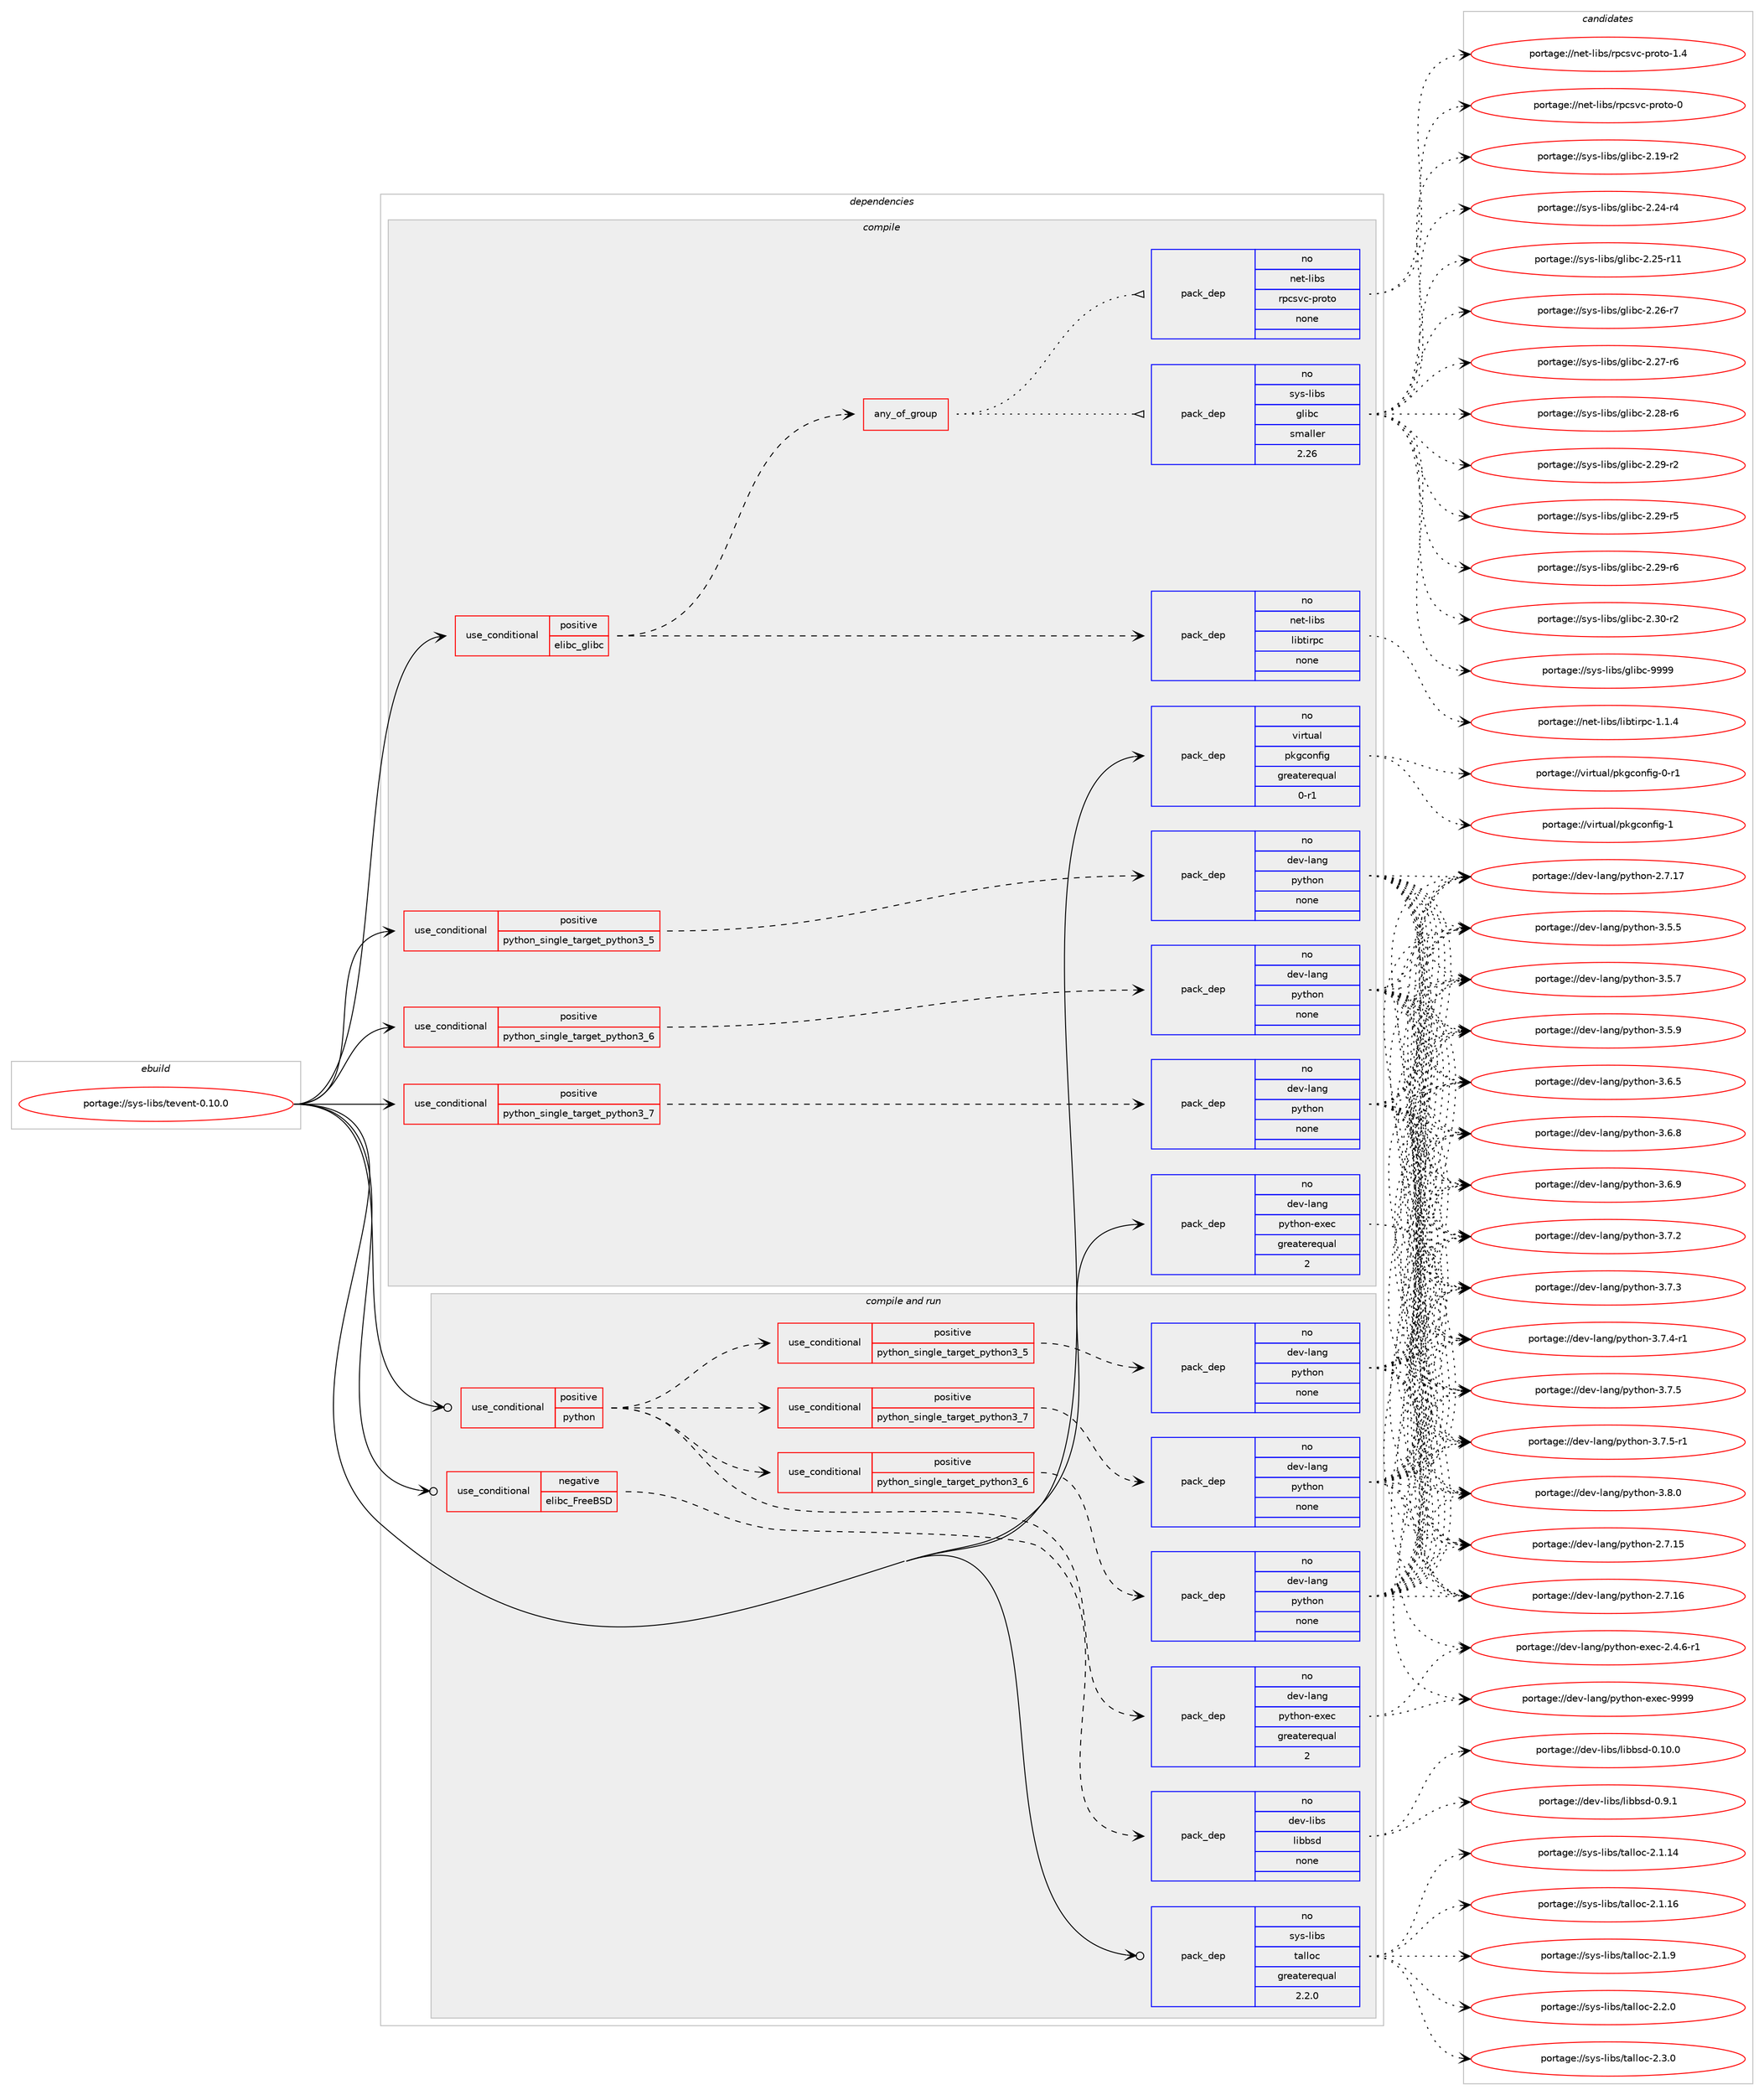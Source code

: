 digraph prolog {

# *************
# Graph options
# *************

newrank=true;
concentrate=true;
compound=true;
graph [rankdir=LR,fontname=Helvetica,fontsize=10,ranksep=1.5];#, ranksep=2.5, nodesep=0.2];
edge  [arrowhead=vee];
node  [fontname=Helvetica,fontsize=10];

# **********
# The ebuild
# **********

subgraph cluster_leftcol {
color=gray;
rank=same;
label=<<i>ebuild</i>>;
id [label="portage://sys-libs/tevent-0.10.0", color=red, width=4, href="../sys-libs/tevent-0.10.0.svg"];
}

# ****************
# The dependencies
# ****************

subgraph cluster_midcol {
color=gray;
label=<<i>dependencies</i>>;
subgraph cluster_compile {
fillcolor="#eeeeee";
style=filled;
label=<<i>compile</i>>;
subgraph cond104630 {
dependency432399 [label=<<TABLE BORDER="0" CELLBORDER="1" CELLSPACING="0" CELLPADDING="4"><TR><TD ROWSPAN="3" CELLPADDING="10">use_conditional</TD></TR><TR><TD>positive</TD></TR><TR><TD>elibc_glibc</TD></TR></TABLE>>, shape=none, color=red];
subgraph pack320467 {
dependency432400 [label=<<TABLE BORDER="0" CELLBORDER="1" CELLSPACING="0" CELLPADDING="4" WIDTH="220"><TR><TD ROWSPAN="6" CELLPADDING="30">pack_dep</TD></TR><TR><TD WIDTH="110">no</TD></TR><TR><TD>net-libs</TD></TR><TR><TD>libtirpc</TD></TR><TR><TD>none</TD></TR><TR><TD></TD></TR></TABLE>>, shape=none, color=blue];
}
dependency432399:e -> dependency432400:w [weight=20,style="dashed",arrowhead="vee"];
subgraph any7040 {
dependency432401 [label=<<TABLE BORDER="0" CELLBORDER="1" CELLSPACING="0" CELLPADDING="4"><TR><TD CELLPADDING="10">any_of_group</TD></TR></TABLE>>, shape=none, color=red];subgraph pack320468 {
dependency432402 [label=<<TABLE BORDER="0" CELLBORDER="1" CELLSPACING="0" CELLPADDING="4" WIDTH="220"><TR><TD ROWSPAN="6" CELLPADDING="30">pack_dep</TD></TR><TR><TD WIDTH="110">no</TD></TR><TR><TD>net-libs</TD></TR><TR><TD>rpcsvc-proto</TD></TR><TR><TD>none</TD></TR><TR><TD></TD></TR></TABLE>>, shape=none, color=blue];
}
dependency432401:e -> dependency432402:w [weight=20,style="dotted",arrowhead="oinv"];
subgraph pack320469 {
dependency432403 [label=<<TABLE BORDER="0" CELLBORDER="1" CELLSPACING="0" CELLPADDING="4" WIDTH="220"><TR><TD ROWSPAN="6" CELLPADDING="30">pack_dep</TD></TR><TR><TD WIDTH="110">no</TD></TR><TR><TD>sys-libs</TD></TR><TR><TD>glibc</TD></TR><TR><TD>smaller</TD></TR><TR><TD>2.26</TD></TR></TABLE>>, shape=none, color=blue];
}
dependency432401:e -> dependency432403:w [weight=20,style="dotted",arrowhead="oinv"];
}
dependency432399:e -> dependency432401:w [weight=20,style="dashed",arrowhead="vee"];
}
id:e -> dependency432399:w [weight=20,style="solid",arrowhead="vee"];
subgraph cond104631 {
dependency432404 [label=<<TABLE BORDER="0" CELLBORDER="1" CELLSPACING="0" CELLPADDING="4"><TR><TD ROWSPAN="3" CELLPADDING="10">use_conditional</TD></TR><TR><TD>positive</TD></TR><TR><TD>python_single_target_python3_5</TD></TR></TABLE>>, shape=none, color=red];
subgraph pack320470 {
dependency432405 [label=<<TABLE BORDER="0" CELLBORDER="1" CELLSPACING="0" CELLPADDING="4" WIDTH="220"><TR><TD ROWSPAN="6" CELLPADDING="30">pack_dep</TD></TR><TR><TD WIDTH="110">no</TD></TR><TR><TD>dev-lang</TD></TR><TR><TD>python</TD></TR><TR><TD>none</TD></TR><TR><TD></TD></TR></TABLE>>, shape=none, color=blue];
}
dependency432404:e -> dependency432405:w [weight=20,style="dashed",arrowhead="vee"];
}
id:e -> dependency432404:w [weight=20,style="solid",arrowhead="vee"];
subgraph cond104632 {
dependency432406 [label=<<TABLE BORDER="0" CELLBORDER="1" CELLSPACING="0" CELLPADDING="4"><TR><TD ROWSPAN="3" CELLPADDING="10">use_conditional</TD></TR><TR><TD>positive</TD></TR><TR><TD>python_single_target_python3_6</TD></TR></TABLE>>, shape=none, color=red];
subgraph pack320471 {
dependency432407 [label=<<TABLE BORDER="0" CELLBORDER="1" CELLSPACING="0" CELLPADDING="4" WIDTH="220"><TR><TD ROWSPAN="6" CELLPADDING="30">pack_dep</TD></TR><TR><TD WIDTH="110">no</TD></TR><TR><TD>dev-lang</TD></TR><TR><TD>python</TD></TR><TR><TD>none</TD></TR><TR><TD></TD></TR></TABLE>>, shape=none, color=blue];
}
dependency432406:e -> dependency432407:w [weight=20,style="dashed",arrowhead="vee"];
}
id:e -> dependency432406:w [weight=20,style="solid",arrowhead="vee"];
subgraph cond104633 {
dependency432408 [label=<<TABLE BORDER="0" CELLBORDER="1" CELLSPACING="0" CELLPADDING="4"><TR><TD ROWSPAN="3" CELLPADDING="10">use_conditional</TD></TR><TR><TD>positive</TD></TR><TR><TD>python_single_target_python3_7</TD></TR></TABLE>>, shape=none, color=red];
subgraph pack320472 {
dependency432409 [label=<<TABLE BORDER="0" CELLBORDER="1" CELLSPACING="0" CELLPADDING="4" WIDTH="220"><TR><TD ROWSPAN="6" CELLPADDING="30">pack_dep</TD></TR><TR><TD WIDTH="110">no</TD></TR><TR><TD>dev-lang</TD></TR><TR><TD>python</TD></TR><TR><TD>none</TD></TR><TR><TD></TD></TR></TABLE>>, shape=none, color=blue];
}
dependency432408:e -> dependency432409:w [weight=20,style="dashed",arrowhead="vee"];
}
id:e -> dependency432408:w [weight=20,style="solid",arrowhead="vee"];
subgraph pack320473 {
dependency432410 [label=<<TABLE BORDER="0" CELLBORDER="1" CELLSPACING="0" CELLPADDING="4" WIDTH="220"><TR><TD ROWSPAN="6" CELLPADDING="30">pack_dep</TD></TR><TR><TD WIDTH="110">no</TD></TR><TR><TD>dev-lang</TD></TR><TR><TD>python-exec</TD></TR><TR><TD>greaterequal</TD></TR><TR><TD>2</TD></TR></TABLE>>, shape=none, color=blue];
}
id:e -> dependency432410:w [weight=20,style="solid",arrowhead="vee"];
subgraph pack320474 {
dependency432411 [label=<<TABLE BORDER="0" CELLBORDER="1" CELLSPACING="0" CELLPADDING="4" WIDTH="220"><TR><TD ROWSPAN="6" CELLPADDING="30">pack_dep</TD></TR><TR><TD WIDTH="110">no</TD></TR><TR><TD>virtual</TD></TR><TR><TD>pkgconfig</TD></TR><TR><TD>greaterequal</TD></TR><TR><TD>0-r1</TD></TR></TABLE>>, shape=none, color=blue];
}
id:e -> dependency432411:w [weight=20,style="solid",arrowhead="vee"];
}
subgraph cluster_compileandrun {
fillcolor="#eeeeee";
style=filled;
label=<<i>compile and run</i>>;
subgraph cond104634 {
dependency432412 [label=<<TABLE BORDER="0" CELLBORDER="1" CELLSPACING="0" CELLPADDING="4"><TR><TD ROWSPAN="3" CELLPADDING="10">use_conditional</TD></TR><TR><TD>negative</TD></TR><TR><TD>elibc_FreeBSD</TD></TR></TABLE>>, shape=none, color=red];
subgraph pack320475 {
dependency432413 [label=<<TABLE BORDER="0" CELLBORDER="1" CELLSPACING="0" CELLPADDING="4" WIDTH="220"><TR><TD ROWSPAN="6" CELLPADDING="30">pack_dep</TD></TR><TR><TD WIDTH="110">no</TD></TR><TR><TD>dev-libs</TD></TR><TR><TD>libbsd</TD></TR><TR><TD>none</TD></TR><TR><TD></TD></TR></TABLE>>, shape=none, color=blue];
}
dependency432412:e -> dependency432413:w [weight=20,style="dashed",arrowhead="vee"];
}
id:e -> dependency432412:w [weight=20,style="solid",arrowhead="odotvee"];
subgraph cond104635 {
dependency432414 [label=<<TABLE BORDER="0" CELLBORDER="1" CELLSPACING="0" CELLPADDING="4"><TR><TD ROWSPAN="3" CELLPADDING="10">use_conditional</TD></TR><TR><TD>positive</TD></TR><TR><TD>python</TD></TR></TABLE>>, shape=none, color=red];
subgraph cond104636 {
dependency432415 [label=<<TABLE BORDER="0" CELLBORDER="1" CELLSPACING="0" CELLPADDING="4"><TR><TD ROWSPAN="3" CELLPADDING="10">use_conditional</TD></TR><TR><TD>positive</TD></TR><TR><TD>python_single_target_python3_5</TD></TR></TABLE>>, shape=none, color=red];
subgraph pack320476 {
dependency432416 [label=<<TABLE BORDER="0" CELLBORDER="1" CELLSPACING="0" CELLPADDING="4" WIDTH="220"><TR><TD ROWSPAN="6" CELLPADDING="30">pack_dep</TD></TR><TR><TD WIDTH="110">no</TD></TR><TR><TD>dev-lang</TD></TR><TR><TD>python</TD></TR><TR><TD>none</TD></TR><TR><TD></TD></TR></TABLE>>, shape=none, color=blue];
}
dependency432415:e -> dependency432416:w [weight=20,style="dashed",arrowhead="vee"];
}
dependency432414:e -> dependency432415:w [weight=20,style="dashed",arrowhead="vee"];
subgraph cond104637 {
dependency432417 [label=<<TABLE BORDER="0" CELLBORDER="1" CELLSPACING="0" CELLPADDING="4"><TR><TD ROWSPAN="3" CELLPADDING="10">use_conditional</TD></TR><TR><TD>positive</TD></TR><TR><TD>python_single_target_python3_6</TD></TR></TABLE>>, shape=none, color=red];
subgraph pack320477 {
dependency432418 [label=<<TABLE BORDER="0" CELLBORDER="1" CELLSPACING="0" CELLPADDING="4" WIDTH="220"><TR><TD ROWSPAN="6" CELLPADDING="30">pack_dep</TD></TR><TR><TD WIDTH="110">no</TD></TR><TR><TD>dev-lang</TD></TR><TR><TD>python</TD></TR><TR><TD>none</TD></TR><TR><TD></TD></TR></TABLE>>, shape=none, color=blue];
}
dependency432417:e -> dependency432418:w [weight=20,style="dashed",arrowhead="vee"];
}
dependency432414:e -> dependency432417:w [weight=20,style="dashed",arrowhead="vee"];
subgraph cond104638 {
dependency432419 [label=<<TABLE BORDER="0" CELLBORDER="1" CELLSPACING="0" CELLPADDING="4"><TR><TD ROWSPAN="3" CELLPADDING="10">use_conditional</TD></TR><TR><TD>positive</TD></TR><TR><TD>python_single_target_python3_7</TD></TR></TABLE>>, shape=none, color=red];
subgraph pack320478 {
dependency432420 [label=<<TABLE BORDER="0" CELLBORDER="1" CELLSPACING="0" CELLPADDING="4" WIDTH="220"><TR><TD ROWSPAN="6" CELLPADDING="30">pack_dep</TD></TR><TR><TD WIDTH="110">no</TD></TR><TR><TD>dev-lang</TD></TR><TR><TD>python</TD></TR><TR><TD>none</TD></TR><TR><TD></TD></TR></TABLE>>, shape=none, color=blue];
}
dependency432419:e -> dependency432420:w [weight=20,style="dashed",arrowhead="vee"];
}
dependency432414:e -> dependency432419:w [weight=20,style="dashed",arrowhead="vee"];
subgraph pack320479 {
dependency432421 [label=<<TABLE BORDER="0" CELLBORDER="1" CELLSPACING="0" CELLPADDING="4" WIDTH="220"><TR><TD ROWSPAN="6" CELLPADDING="30">pack_dep</TD></TR><TR><TD WIDTH="110">no</TD></TR><TR><TD>dev-lang</TD></TR><TR><TD>python-exec</TD></TR><TR><TD>greaterequal</TD></TR><TR><TD>2</TD></TR></TABLE>>, shape=none, color=blue];
}
dependency432414:e -> dependency432421:w [weight=20,style="dashed",arrowhead="vee"];
}
id:e -> dependency432414:w [weight=20,style="solid",arrowhead="odotvee"];
subgraph pack320480 {
dependency432422 [label=<<TABLE BORDER="0" CELLBORDER="1" CELLSPACING="0" CELLPADDING="4" WIDTH="220"><TR><TD ROWSPAN="6" CELLPADDING="30">pack_dep</TD></TR><TR><TD WIDTH="110">no</TD></TR><TR><TD>sys-libs</TD></TR><TR><TD>talloc</TD></TR><TR><TD>greaterequal</TD></TR><TR><TD>2.2.0</TD></TR></TABLE>>, shape=none, color=blue];
}
id:e -> dependency432422:w [weight=20,style="solid",arrowhead="odotvee"];
}
subgraph cluster_run {
fillcolor="#eeeeee";
style=filled;
label=<<i>run</i>>;
}
}

# **************
# The candidates
# **************

subgraph cluster_choices {
rank=same;
color=gray;
label=<<i>candidates</i>>;

subgraph choice320467 {
color=black;
nodesep=1;
choiceportage1101011164510810598115471081059811610511411299454946494652 [label="portage://net-libs/libtirpc-1.1.4", color=red, width=4,href="../net-libs/libtirpc-1.1.4.svg"];
dependency432400:e -> choiceportage1101011164510810598115471081059811610511411299454946494652:w [style=dotted,weight="100"];
}
subgraph choice320468 {
color=black;
nodesep=1;
choiceportage1101011164510810598115471141129911511899451121141111161114548 [label="portage://net-libs/rpcsvc-proto-0", color=red, width=4,href="../net-libs/rpcsvc-proto-0.svg"];
choiceportage11010111645108105981154711411299115118994511211411111611145494652 [label="portage://net-libs/rpcsvc-proto-1.4", color=red, width=4,href="../net-libs/rpcsvc-proto-1.4.svg"];
dependency432402:e -> choiceportage1101011164510810598115471141129911511899451121141111161114548:w [style=dotted,weight="100"];
dependency432402:e -> choiceportage11010111645108105981154711411299115118994511211411111611145494652:w [style=dotted,weight="100"];
}
subgraph choice320469 {
color=black;
nodesep=1;
choiceportage115121115451081059811547103108105989945504649574511450 [label="portage://sys-libs/glibc-2.19-r2", color=red, width=4,href="../sys-libs/glibc-2.19-r2.svg"];
choiceportage115121115451081059811547103108105989945504650524511452 [label="portage://sys-libs/glibc-2.24-r4", color=red, width=4,href="../sys-libs/glibc-2.24-r4.svg"];
choiceportage11512111545108105981154710310810598994550465053451144949 [label="portage://sys-libs/glibc-2.25-r11", color=red, width=4,href="../sys-libs/glibc-2.25-r11.svg"];
choiceportage115121115451081059811547103108105989945504650544511455 [label="portage://sys-libs/glibc-2.26-r7", color=red, width=4,href="../sys-libs/glibc-2.26-r7.svg"];
choiceportage115121115451081059811547103108105989945504650554511454 [label="portage://sys-libs/glibc-2.27-r6", color=red, width=4,href="../sys-libs/glibc-2.27-r6.svg"];
choiceportage115121115451081059811547103108105989945504650564511454 [label="portage://sys-libs/glibc-2.28-r6", color=red, width=4,href="../sys-libs/glibc-2.28-r6.svg"];
choiceportage115121115451081059811547103108105989945504650574511450 [label="portage://sys-libs/glibc-2.29-r2", color=red, width=4,href="../sys-libs/glibc-2.29-r2.svg"];
choiceportage115121115451081059811547103108105989945504650574511453 [label="portage://sys-libs/glibc-2.29-r5", color=red, width=4,href="../sys-libs/glibc-2.29-r5.svg"];
choiceportage115121115451081059811547103108105989945504650574511454 [label="portage://sys-libs/glibc-2.29-r6", color=red, width=4,href="../sys-libs/glibc-2.29-r6.svg"];
choiceportage115121115451081059811547103108105989945504651484511450 [label="portage://sys-libs/glibc-2.30-r2", color=red, width=4,href="../sys-libs/glibc-2.30-r2.svg"];
choiceportage11512111545108105981154710310810598994557575757 [label="portage://sys-libs/glibc-9999", color=red, width=4,href="../sys-libs/glibc-9999.svg"];
dependency432403:e -> choiceportage115121115451081059811547103108105989945504649574511450:w [style=dotted,weight="100"];
dependency432403:e -> choiceportage115121115451081059811547103108105989945504650524511452:w [style=dotted,weight="100"];
dependency432403:e -> choiceportage11512111545108105981154710310810598994550465053451144949:w [style=dotted,weight="100"];
dependency432403:e -> choiceportage115121115451081059811547103108105989945504650544511455:w [style=dotted,weight="100"];
dependency432403:e -> choiceportage115121115451081059811547103108105989945504650554511454:w [style=dotted,weight="100"];
dependency432403:e -> choiceportage115121115451081059811547103108105989945504650564511454:w [style=dotted,weight="100"];
dependency432403:e -> choiceportage115121115451081059811547103108105989945504650574511450:w [style=dotted,weight="100"];
dependency432403:e -> choiceportage115121115451081059811547103108105989945504650574511453:w [style=dotted,weight="100"];
dependency432403:e -> choiceportage115121115451081059811547103108105989945504650574511454:w [style=dotted,weight="100"];
dependency432403:e -> choiceportage115121115451081059811547103108105989945504651484511450:w [style=dotted,weight="100"];
dependency432403:e -> choiceportage11512111545108105981154710310810598994557575757:w [style=dotted,weight="100"];
}
subgraph choice320470 {
color=black;
nodesep=1;
choiceportage10010111845108971101034711212111610411111045504655464953 [label="portage://dev-lang/python-2.7.15", color=red, width=4,href="../dev-lang/python-2.7.15.svg"];
choiceportage10010111845108971101034711212111610411111045504655464954 [label="portage://dev-lang/python-2.7.16", color=red, width=4,href="../dev-lang/python-2.7.16.svg"];
choiceportage10010111845108971101034711212111610411111045504655464955 [label="portage://dev-lang/python-2.7.17", color=red, width=4,href="../dev-lang/python-2.7.17.svg"];
choiceportage100101118451089711010347112121116104111110455146534653 [label="portage://dev-lang/python-3.5.5", color=red, width=4,href="../dev-lang/python-3.5.5.svg"];
choiceportage100101118451089711010347112121116104111110455146534655 [label="portage://dev-lang/python-3.5.7", color=red, width=4,href="../dev-lang/python-3.5.7.svg"];
choiceportage100101118451089711010347112121116104111110455146534657 [label="portage://dev-lang/python-3.5.9", color=red, width=4,href="../dev-lang/python-3.5.9.svg"];
choiceportage100101118451089711010347112121116104111110455146544653 [label="portage://dev-lang/python-3.6.5", color=red, width=4,href="../dev-lang/python-3.6.5.svg"];
choiceportage100101118451089711010347112121116104111110455146544656 [label="portage://dev-lang/python-3.6.8", color=red, width=4,href="../dev-lang/python-3.6.8.svg"];
choiceportage100101118451089711010347112121116104111110455146544657 [label="portage://dev-lang/python-3.6.9", color=red, width=4,href="../dev-lang/python-3.6.9.svg"];
choiceportage100101118451089711010347112121116104111110455146554650 [label="portage://dev-lang/python-3.7.2", color=red, width=4,href="../dev-lang/python-3.7.2.svg"];
choiceportage100101118451089711010347112121116104111110455146554651 [label="portage://dev-lang/python-3.7.3", color=red, width=4,href="../dev-lang/python-3.7.3.svg"];
choiceportage1001011184510897110103471121211161041111104551465546524511449 [label="portage://dev-lang/python-3.7.4-r1", color=red, width=4,href="../dev-lang/python-3.7.4-r1.svg"];
choiceportage100101118451089711010347112121116104111110455146554653 [label="portage://dev-lang/python-3.7.5", color=red, width=4,href="../dev-lang/python-3.7.5.svg"];
choiceportage1001011184510897110103471121211161041111104551465546534511449 [label="portage://dev-lang/python-3.7.5-r1", color=red, width=4,href="../dev-lang/python-3.7.5-r1.svg"];
choiceportage100101118451089711010347112121116104111110455146564648 [label="portage://dev-lang/python-3.8.0", color=red, width=4,href="../dev-lang/python-3.8.0.svg"];
dependency432405:e -> choiceportage10010111845108971101034711212111610411111045504655464953:w [style=dotted,weight="100"];
dependency432405:e -> choiceportage10010111845108971101034711212111610411111045504655464954:w [style=dotted,weight="100"];
dependency432405:e -> choiceportage10010111845108971101034711212111610411111045504655464955:w [style=dotted,weight="100"];
dependency432405:e -> choiceportage100101118451089711010347112121116104111110455146534653:w [style=dotted,weight="100"];
dependency432405:e -> choiceportage100101118451089711010347112121116104111110455146534655:w [style=dotted,weight="100"];
dependency432405:e -> choiceportage100101118451089711010347112121116104111110455146534657:w [style=dotted,weight="100"];
dependency432405:e -> choiceportage100101118451089711010347112121116104111110455146544653:w [style=dotted,weight="100"];
dependency432405:e -> choiceportage100101118451089711010347112121116104111110455146544656:w [style=dotted,weight="100"];
dependency432405:e -> choiceportage100101118451089711010347112121116104111110455146544657:w [style=dotted,weight="100"];
dependency432405:e -> choiceportage100101118451089711010347112121116104111110455146554650:w [style=dotted,weight="100"];
dependency432405:e -> choiceportage100101118451089711010347112121116104111110455146554651:w [style=dotted,weight="100"];
dependency432405:e -> choiceportage1001011184510897110103471121211161041111104551465546524511449:w [style=dotted,weight="100"];
dependency432405:e -> choiceportage100101118451089711010347112121116104111110455146554653:w [style=dotted,weight="100"];
dependency432405:e -> choiceportage1001011184510897110103471121211161041111104551465546534511449:w [style=dotted,weight="100"];
dependency432405:e -> choiceportage100101118451089711010347112121116104111110455146564648:w [style=dotted,weight="100"];
}
subgraph choice320471 {
color=black;
nodesep=1;
choiceportage10010111845108971101034711212111610411111045504655464953 [label="portage://dev-lang/python-2.7.15", color=red, width=4,href="../dev-lang/python-2.7.15.svg"];
choiceportage10010111845108971101034711212111610411111045504655464954 [label="portage://dev-lang/python-2.7.16", color=red, width=4,href="../dev-lang/python-2.7.16.svg"];
choiceportage10010111845108971101034711212111610411111045504655464955 [label="portage://dev-lang/python-2.7.17", color=red, width=4,href="../dev-lang/python-2.7.17.svg"];
choiceportage100101118451089711010347112121116104111110455146534653 [label="portage://dev-lang/python-3.5.5", color=red, width=4,href="../dev-lang/python-3.5.5.svg"];
choiceportage100101118451089711010347112121116104111110455146534655 [label="portage://dev-lang/python-3.5.7", color=red, width=4,href="../dev-lang/python-3.5.7.svg"];
choiceportage100101118451089711010347112121116104111110455146534657 [label="portage://dev-lang/python-3.5.9", color=red, width=4,href="../dev-lang/python-3.5.9.svg"];
choiceportage100101118451089711010347112121116104111110455146544653 [label="portage://dev-lang/python-3.6.5", color=red, width=4,href="../dev-lang/python-3.6.5.svg"];
choiceportage100101118451089711010347112121116104111110455146544656 [label="portage://dev-lang/python-3.6.8", color=red, width=4,href="../dev-lang/python-3.6.8.svg"];
choiceportage100101118451089711010347112121116104111110455146544657 [label="portage://dev-lang/python-3.6.9", color=red, width=4,href="../dev-lang/python-3.6.9.svg"];
choiceportage100101118451089711010347112121116104111110455146554650 [label="portage://dev-lang/python-3.7.2", color=red, width=4,href="../dev-lang/python-3.7.2.svg"];
choiceportage100101118451089711010347112121116104111110455146554651 [label="portage://dev-lang/python-3.7.3", color=red, width=4,href="../dev-lang/python-3.7.3.svg"];
choiceportage1001011184510897110103471121211161041111104551465546524511449 [label="portage://dev-lang/python-3.7.4-r1", color=red, width=4,href="../dev-lang/python-3.7.4-r1.svg"];
choiceportage100101118451089711010347112121116104111110455146554653 [label="portage://dev-lang/python-3.7.5", color=red, width=4,href="../dev-lang/python-3.7.5.svg"];
choiceportage1001011184510897110103471121211161041111104551465546534511449 [label="portage://dev-lang/python-3.7.5-r1", color=red, width=4,href="../dev-lang/python-3.7.5-r1.svg"];
choiceportage100101118451089711010347112121116104111110455146564648 [label="portage://dev-lang/python-3.8.0", color=red, width=4,href="../dev-lang/python-3.8.0.svg"];
dependency432407:e -> choiceportage10010111845108971101034711212111610411111045504655464953:w [style=dotted,weight="100"];
dependency432407:e -> choiceportage10010111845108971101034711212111610411111045504655464954:w [style=dotted,weight="100"];
dependency432407:e -> choiceportage10010111845108971101034711212111610411111045504655464955:w [style=dotted,weight="100"];
dependency432407:e -> choiceportage100101118451089711010347112121116104111110455146534653:w [style=dotted,weight="100"];
dependency432407:e -> choiceportage100101118451089711010347112121116104111110455146534655:w [style=dotted,weight="100"];
dependency432407:e -> choiceportage100101118451089711010347112121116104111110455146534657:w [style=dotted,weight="100"];
dependency432407:e -> choiceportage100101118451089711010347112121116104111110455146544653:w [style=dotted,weight="100"];
dependency432407:e -> choiceportage100101118451089711010347112121116104111110455146544656:w [style=dotted,weight="100"];
dependency432407:e -> choiceportage100101118451089711010347112121116104111110455146544657:w [style=dotted,weight="100"];
dependency432407:e -> choiceportage100101118451089711010347112121116104111110455146554650:w [style=dotted,weight="100"];
dependency432407:e -> choiceportage100101118451089711010347112121116104111110455146554651:w [style=dotted,weight="100"];
dependency432407:e -> choiceportage1001011184510897110103471121211161041111104551465546524511449:w [style=dotted,weight="100"];
dependency432407:e -> choiceportage100101118451089711010347112121116104111110455146554653:w [style=dotted,weight="100"];
dependency432407:e -> choiceportage1001011184510897110103471121211161041111104551465546534511449:w [style=dotted,weight="100"];
dependency432407:e -> choiceportage100101118451089711010347112121116104111110455146564648:w [style=dotted,weight="100"];
}
subgraph choice320472 {
color=black;
nodesep=1;
choiceportage10010111845108971101034711212111610411111045504655464953 [label="portage://dev-lang/python-2.7.15", color=red, width=4,href="../dev-lang/python-2.7.15.svg"];
choiceportage10010111845108971101034711212111610411111045504655464954 [label="portage://dev-lang/python-2.7.16", color=red, width=4,href="../dev-lang/python-2.7.16.svg"];
choiceportage10010111845108971101034711212111610411111045504655464955 [label="portage://dev-lang/python-2.7.17", color=red, width=4,href="../dev-lang/python-2.7.17.svg"];
choiceportage100101118451089711010347112121116104111110455146534653 [label="portage://dev-lang/python-3.5.5", color=red, width=4,href="../dev-lang/python-3.5.5.svg"];
choiceportage100101118451089711010347112121116104111110455146534655 [label="portage://dev-lang/python-3.5.7", color=red, width=4,href="../dev-lang/python-3.5.7.svg"];
choiceportage100101118451089711010347112121116104111110455146534657 [label="portage://dev-lang/python-3.5.9", color=red, width=4,href="../dev-lang/python-3.5.9.svg"];
choiceportage100101118451089711010347112121116104111110455146544653 [label="portage://dev-lang/python-3.6.5", color=red, width=4,href="../dev-lang/python-3.6.5.svg"];
choiceportage100101118451089711010347112121116104111110455146544656 [label="portage://dev-lang/python-3.6.8", color=red, width=4,href="../dev-lang/python-3.6.8.svg"];
choiceportage100101118451089711010347112121116104111110455146544657 [label="portage://dev-lang/python-3.6.9", color=red, width=4,href="../dev-lang/python-3.6.9.svg"];
choiceportage100101118451089711010347112121116104111110455146554650 [label="portage://dev-lang/python-3.7.2", color=red, width=4,href="../dev-lang/python-3.7.2.svg"];
choiceportage100101118451089711010347112121116104111110455146554651 [label="portage://dev-lang/python-3.7.3", color=red, width=4,href="../dev-lang/python-3.7.3.svg"];
choiceportage1001011184510897110103471121211161041111104551465546524511449 [label="portage://dev-lang/python-3.7.4-r1", color=red, width=4,href="../dev-lang/python-3.7.4-r1.svg"];
choiceportage100101118451089711010347112121116104111110455146554653 [label="portage://dev-lang/python-3.7.5", color=red, width=4,href="../dev-lang/python-3.7.5.svg"];
choiceportage1001011184510897110103471121211161041111104551465546534511449 [label="portage://dev-lang/python-3.7.5-r1", color=red, width=4,href="../dev-lang/python-3.7.5-r1.svg"];
choiceportage100101118451089711010347112121116104111110455146564648 [label="portage://dev-lang/python-3.8.0", color=red, width=4,href="../dev-lang/python-3.8.0.svg"];
dependency432409:e -> choiceportage10010111845108971101034711212111610411111045504655464953:w [style=dotted,weight="100"];
dependency432409:e -> choiceportage10010111845108971101034711212111610411111045504655464954:w [style=dotted,weight="100"];
dependency432409:e -> choiceportage10010111845108971101034711212111610411111045504655464955:w [style=dotted,weight="100"];
dependency432409:e -> choiceportage100101118451089711010347112121116104111110455146534653:w [style=dotted,weight="100"];
dependency432409:e -> choiceportage100101118451089711010347112121116104111110455146534655:w [style=dotted,weight="100"];
dependency432409:e -> choiceportage100101118451089711010347112121116104111110455146534657:w [style=dotted,weight="100"];
dependency432409:e -> choiceportage100101118451089711010347112121116104111110455146544653:w [style=dotted,weight="100"];
dependency432409:e -> choiceportage100101118451089711010347112121116104111110455146544656:w [style=dotted,weight="100"];
dependency432409:e -> choiceportage100101118451089711010347112121116104111110455146544657:w [style=dotted,weight="100"];
dependency432409:e -> choiceportage100101118451089711010347112121116104111110455146554650:w [style=dotted,weight="100"];
dependency432409:e -> choiceportage100101118451089711010347112121116104111110455146554651:w [style=dotted,weight="100"];
dependency432409:e -> choiceportage1001011184510897110103471121211161041111104551465546524511449:w [style=dotted,weight="100"];
dependency432409:e -> choiceportage100101118451089711010347112121116104111110455146554653:w [style=dotted,weight="100"];
dependency432409:e -> choiceportage1001011184510897110103471121211161041111104551465546534511449:w [style=dotted,weight="100"];
dependency432409:e -> choiceportage100101118451089711010347112121116104111110455146564648:w [style=dotted,weight="100"];
}
subgraph choice320473 {
color=black;
nodesep=1;
choiceportage10010111845108971101034711212111610411111045101120101994550465246544511449 [label="portage://dev-lang/python-exec-2.4.6-r1", color=red, width=4,href="../dev-lang/python-exec-2.4.6-r1.svg"];
choiceportage10010111845108971101034711212111610411111045101120101994557575757 [label="portage://dev-lang/python-exec-9999", color=red, width=4,href="../dev-lang/python-exec-9999.svg"];
dependency432410:e -> choiceportage10010111845108971101034711212111610411111045101120101994550465246544511449:w [style=dotted,weight="100"];
dependency432410:e -> choiceportage10010111845108971101034711212111610411111045101120101994557575757:w [style=dotted,weight="100"];
}
subgraph choice320474 {
color=black;
nodesep=1;
choiceportage11810511411611797108471121071039911111010210510345484511449 [label="portage://virtual/pkgconfig-0-r1", color=red, width=4,href="../virtual/pkgconfig-0-r1.svg"];
choiceportage1181051141161179710847112107103991111101021051034549 [label="portage://virtual/pkgconfig-1", color=red, width=4,href="../virtual/pkgconfig-1.svg"];
dependency432411:e -> choiceportage11810511411611797108471121071039911111010210510345484511449:w [style=dotted,weight="100"];
dependency432411:e -> choiceportage1181051141161179710847112107103991111101021051034549:w [style=dotted,weight="100"];
}
subgraph choice320475 {
color=black;
nodesep=1;
choiceportage100101118451081059811547108105989811510045484649484648 [label="portage://dev-libs/libbsd-0.10.0", color=red, width=4,href="../dev-libs/libbsd-0.10.0.svg"];
choiceportage1001011184510810598115471081059898115100454846574649 [label="portage://dev-libs/libbsd-0.9.1", color=red, width=4,href="../dev-libs/libbsd-0.9.1.svg"];
dependency432413:e -> choiceportage100101118451081059811547108105989811510045484649484648:w [style=dotted,weight="100"];
dependency432413:e -> choiceportage1001011184510810598115471081059898115100454846574649:w [style=dotted,weight="100"];
}
subgraph choice320476 {
color=black;
nodesep=1;
choiceportage10010111845108971101034711212111610411111045504655464953 [label="portage://dev-lang/python-2.7.15", color=red, width=4,href="../dev-lang/python-2.7.15.svg"];
choiceportage10010111845108971101034711212111610411111045504655464954 [label="portage://dev-lang/python-2.7.16", color=red, width=4,href="../dev-lang/python-2.7.16.svg"];
choiceportage10010111845108971101034711212111610411111045504655464955 [label="portage://dev-lang/python-2.7.17", color=red, width=4,href="../dev-lang/python-2.7.17.svg"];
choiceportage100101118451089711010347112121116104111110455146534653 [label="portage://dev-lang/python-3.5.5", color=red, width=4,href="../dev-lang/python-3.5.5.svg"];
choiceportage100101118451089711010347112121116104111110455146534655 [label="portage://dev-lang/python-3.5.7", color=red, width=4,href="../dev-lang/python-3.5.7.svg"];
choiceportage100101118451089711010347112121116104111110455146534657 [label="portage://dev-lang/python-3.5.9", color=red, width=4,href="../dev-lang/python-3.5.9.svg"];
choiceportage100101118451089711010347112121116104111110455146544653 [label="portage://dev-lang/python-3.6.5", color=red, width=4,href="../dev-lang/python-3.6.5.svg"];
choiceportage100101118451089711010347112121116104111110455146544656 [label="portage://dev-lang/python-3.6.8", color=red, width=4,href="../dev-lang/python-3.6.8.svg"];
choiceportage100101118451089711010347112121116104111110455146544657 [label="portage://dev-lang/python-3.6.9", color=red, width=4,href="../dev-lang/python-3.6.9.svg"];
choiceportage100101118451089711010347112121116104111110455146554650 [label="portage://dev-lang/python-3.7.2", color=red, width=4,href="../dev-lang/python-3.7.2.svg"];
choiceportage100101118451089711010347112121116104111110455146554651 [label="portage://dev-lang/python-3.7.3", color=red, width=4,href="../dev-lang/python-3.7.3.svg"];
choiceportage1001011184510897110103471121211161041111104551465546524511449 [label="portage://dev-lang/python-3.7.4-r1", color=red, width=4,href="../dev-lang/python-3.7.4-r1.svg"];
choiceportage100101118451089711010347112121116104111110455146554653 [label="portage://dev-lang/python-3.7.5", color=red, width=4,href="../dev-lang/python-3.7.5.svg"];
choiceportage1001011184510897110103471121211161041111104551465546534511449 [label="portage://dev-lang/python-3.7.5-r1", color=red, width=4,href="../dev-lang/python-3.7.5-r1.svg"];
choiceportage100101118451089711010347112121116104111110455146564648 [label="portage://dev-lang/python-3.8.0", color=red, width=4,href="../dev-lang/python-3.8.0.svg"];
dependency432416:e -> choiceportage10010111845108971101034711212111610411111045504655464953:w [style=dotted,weight="100"];
dependency432416:e -> choiceportage10010111845108971101034711212111610411111045504655464954:w [style=dotted,weight="100"];
dependency432416:e -> choiceportage10010111845108971101034711212111610411111045504655464955:w [style=dotted,weight="100"];
dependency432416:e -> choiceportage100101118451089711010347112121116104111110455146534653:w [style=dotted,weight="100"];
dependency432416:e -> choiceportage100101118451089711010347112121116104111110455146534655:w [style=dotted,weight="100"];
dependency432416:e -> choiceportage100101118451089711010347112121116104111110455146534657:w [style=dotted,weight="100"];
dependency432416:e -> choiceportage100101118451089711010347112121116104111110455146544653:w [style=dotted,weight="100"];
dependency432416:e -> choiceportage100101118451089711010347112121116104111110455146544656:w [style=dotted,weight="100"];
dependency432416:e -> choiceportage100101118451089711010347112121116104111110455146544657:w [style=dotted,weight="100"];
dependency432416:e -> choiceportage100101118451089711010347112121116104111110455146554650:w [style=dotted,weight="100"];
dependency432416:e -> choiceportage100101118451089711010347112121116104111110455146554651:w [style=dotted,weight="100"];
dependency432416:e -> choiceportage1001011184510897110103471121211161041111104551465546524511449:w [style=dotted,weight="100"];
dependency432416:e -> choiceportage100101118451089711010347112121116104111110455146554653:w [style=dotted,weight="100"];
dependency432416:e -> choiceportage1001011184510897110103471121211161041111104551465546534511449:w [style=dotted,weight="100"];
dependency432416:e -> choiceportage100101118451089711010347112121116104111110455146564648:w [style=dotted,weight="100"];
}
subgraph choice320477 {
color=black;
nodesep=1;
choiceportage10010111845108971101034711212111610411111045504655464953 [label="portage://dev-lang/python-2.7.15", color=red, width=4,href="../dev-lang/python-2.7.15.svg"];
choiceportage10010111845108971101034711212111610411111045504655464954 [label="portage://dev-lang/python-2.7.16", color=red, width=4,href="../dev-lang/python-2.7.16.svg"];
choiceportage10010111845108971101034711212111610411111045504655464955 [label="portage://dev-lang/python-2.7.17", color=red, width=4,href="../dev-lang/python-2.7.17.svg"];
choiceportage100101118451089711010347112121116104111110455146534653 [label="portage://dev-lang/python-3.5.5", color=red, width=4,href="../dev-lang/python-3.5.5.svg"];
choiceportage100101118451089711010347112121116104111110455146534655 [label="portage://dev-lang/python-3.5.7", color=red, width=4,href="../dev-lang/python-3.5.7.svg"];
choiceportage100101118451089711010347112121116104111110455146534657 [label="portage://dev-lang/python-3.5.9", color=red, width=4,href="../dev-lang/python-3.5.9.svg"];
choiceportage100101118451089711010347112121116104111110455146544653 [label="portage://dev-lang/python-3.6.5", color=red, width=4,href="../dev-lang/python-3.6.5.svg"];
choiceportage100101118451089711010347112121116104111110455146544656 [label="portage://dev-lang/python-3.6.8", color=red, width=4,href="../dev-lang/python-3.6.8.svg"];
choiceportage100101118451089711010347112121116104111110455146544657 [label="portage://dev-lang/python-3.6.9", color=red, width=4,href="../dev-lang/python-3.6.9.svg"];
choiceportage100101118451089711010347112121116104111110455146554650 [label="portage://dev-lang/python-3.7.2", color=red, width=4,href="../dev-lang/python-3.7.2.svg"];
choiceportage100101118451089711010347112121116104111110455146554651 [label="portage://dev-lang/python-3.7.3", color=red, width=4,href="../dev-lang/python-3.7.3.svg"];
choiceportage1001011184510897110103471121211161041111104551465546524511449 [label="portage://dev-lang/python-3.7.4-r1", color=red, width=4,href="../dev-lang/python-3.7.4-r1.svg"];
choiceportage100101118451089711010347112121116104111110455146554653 [label="portage://dev-lang/python-3.7.5", color=red, width=4,href="../dev-lang/python-3.7.5.svg"];
choiceportage1001011184510897110103471121211161041111104551465546534511449 [label="portage://dev-lang/python-3.7.5-r1", color=red, width=4,href="../dev-lang/python-3.7.5-r1.svg"];
choiceportage100101118451089711010347112121116104111110455146564648 [label="portage://dev-lang/python-3.8.0", color=red, width=4,href="../dev-lang/python-3.8.0.svg"];
dependency432418:e -> choiceportage10010111845108971101034711212111610411111045504655464953:w [style=dotted,weight="100"];
dependency432418:e -> choiceportage10010111845108971101034711212111610411111045504655464954:w [style=dotted,weight="100"];
dependency432418:e -> choiceportage10010111845108971101034711212111610411111045504655464955:w [style=dotted,weight="100"];
dependency432418:e -> choiceportage100101118451089711010347112121116104111110455146534653:w [style=dotted,weight="100"];
dependency432418:e -> choiceportage100101118451089711010347112121116104111110455146534655:w [style=dotted,weight="100"];
dependency432418:e -> choiceportage100101118451089711010347112121116104111110455146534657:w [style=dotted,weight="100"];
dependency432418:e -> choiceportage100101118451089711010347112121116104111110455146544653:w [style=dotted,weight="100"];
dependency432418:e -> choiceportage100101118451089711010347112121116104111110455146544656:w [style=dotted,weight="100"];
dependency432418:e -> choiceportage100101118451089711010347112121116104111110455146544657:w [style=dotted,weight="100"];
dependency432418:e -> choiceportage100101118451089711010347112121116104111110455146554650:w [style=dotted,weight="100"];
dependency432418:e -> choiceportage100101118451089711010347112121116104111110455146554651:w [style=dotted,weight="100"];
dependency432418:e -> choiceportage1001011184510897110103471121211161041111104551465546524511449:w [style=dotted,weight="100"];
dependency432418:e -> choiceportage100101118451089711010347112121116104111110455146554653:w [style=dotted,weight="100"];
dependency432418:e -> choiceportage1001011184510897110103471121211161041111104551465546534511449:w [style=dotted,weight="100"];
dependency432418:e -> choiceportage100101118451089711010347112121116104111110455146564648:w [style=dotted,weight="100"];
}
subgraph choice320478 {
color=black;
nodesep=1;
choiceportage10010111845108971101034711212111610411111045504655464953 [label="portage://dev-lang/python-2.7.15", color=red, width=4,href="../dev-lang/python-2.7.15.svg"];
choiceportage10010111845108971101034711212111610411111045504655464954 [label="portage://dev-lang/python-2.7.16", color=red, width=4,href="../dev-lang/python-2.7.16.svg"];
choiceportage10010111845108971101034711212111610411111045504655464955 [label="portage://dev-lang/python-2.7.17", color=red, width=4,href="../dev-lang/python-2.7.17.svg"];
choiceportage100101118451089711010347112121116104111110455146534653 [label="portage://dev-lang/python-3.5.5", color=red, width=4,href="../dev-lang/python-3.5.5.svg"];
choiceportage100101118451089711010347112121116104111110455146534655 [label="portage://dev-lang/python-3.5.7", color=red, width=4,href="../dev-lang/python-3.5.7.svg"];
choiceportage100101118451089711010347112121116104111110455146534657 [label="portage://dev-lang/python-3.5.9", color=red, width=4,href="../dev-lang/python-3.5.9.svg"];
choiceportage100101118451089711010347112121116104111110455146544653 [label="portage://dev-lang/python-3.6.5", color=red, width=4,href="../dev-lang/python-3.6.5.svg"];
choiceportage100101118451089711010347112121116104111110455146544656 [label="portage://dev-lang/python-3.6.8", color=red, width=4,href="../dev-lang/python-3.6.8.svg"];
choiceportage100101118451089711010347112121116104111110455146544657 [label="portage://dev-lang/python-3.6.9", color=red, width=4,href="../dev-lang/python-3.6.9.svg"];
choiceportage100101118451089711010347112121116104111110455146554650 [label="portage://dev-lang/python-3.7.2", color=red, width=4,href="../dev-lang/python-3.7.2.svg"];
choiceportage100101118451089711010347112121116104111110455146554651 [label="portage://dev-lang/python-3.7.3", color=red, width=4,href="../dev-lang/python-3.7.3.svg"];
choiceportage1001011184510897110103471121211161041111104551465546524511449 [label="portage://dev-lang/python-3.7.4-r1", color=red, width=4,href="../dev-lang/python-3.7.4-r1.svg"];
choiceportage100101118451089711010347112121116104111110455146554653 [label="portage://dev-lang/python-3.7.5", color=red, width=4,href="../dev-lang/python-3.7.5.svg"];
choiceportage1001011184510897110103471121211161041111104551465546534511449 [label="portage://dev-lang/python-3.7.5-r1", color=red, width=4,href="../dev-lang/python-3.7.5-r1.svg"];
choiceportage100101118451089711010347112121116104111110455146564648 [label="portage://dev-lang/python-3.8.0", color=red, width=4,href="../dev-lang/python-3.8.0.svg"];
dependency432420:e -> choiceportage10010111845108971101034711212111610411111045504655464953:w [style=dotted,weight="100"];
dependency432420:e -> choiceportage10010111845108971101034711212111610411111045504655464954:w [style=dotted,weight="100"];
dependency432420:e -> choiceportage10010111845108971101034711212111610411111045504655464955:w [style=dotted,weight="100"];
dependency432420:e -> choiceportage100101118451089711010347112121116104111110455146534653:w [style=dotted,weight="100"];
dependency432420:e -> choiceportage100101118451089711010347112121116104111110455146534655:w [style=dotted,weight="100"];
dependency432420:e -> choiceportage100101118451089711010347112121116104111110455146534657:w [style=dotted,weight="100"];
dependency432420:e -> choiceportage100101118451089711010347112121116104111110455146544653:w [style=dotted,weight="100"];
dependency432420:e -> choiceportage100101118451089711010347112121116104111110455146544656:w [style=dotted,weight="100"];
dependency432420:e -> choiceportage100101118451089711010347112121116104111110455146544657:w [style=dotted,weight="100"];
dependency432420:e -> choiceportage100101118451089711010347112121116104111110455146554650:w [style=dotted,weight="100"];
dependency432420:e -> choiceportage100101118451089711010347112121116104111110455146554651:w [style=dotted,weight="100"];
dependency432420:e -> choiceportage1001011184510897110103471121211161041111104551465546524511449:w [style=dotted,weight="100"];
dependency432420:e -> choiceportage100101118451089711010347112121116104111110455146554653:w [style=dotted,weight="100"];
dependency432420:e -> choiceportage1001011184510897110103471121211161041111104551465546534511449:w [style=dotted,weight="100"];
dependency432420:e -> choiceportage100101118451089711010347112121116104111110455146564648:w [style=dotted,weight="100"];
}
subgraph choice320479 {
color=black;
nodesep=1;
choiceportage10010111845108971101034711212111610411111045101120101994550465246544511449 [label="portage://dev-lang/python-exec-2.4.6-r1", color=red, width=4,href="../dev-lang/python-exec-2.4.6-r1.svg"];
choiceportage10010111845108971101034711212111610411111045101120101994557575757 [label="portage://dev-lang/python-exec-9999", color=red, width=4,href="../dev-lang/python-exec-9999.svg"];
dependency432421:e -> choiceportage10010111845108971101034711212111610411111045101120101994550465246544511449:w [style=dotted,weight="100"];
dependency432421:e -> choiceportage10010111845108971101034711212111610411111045101120101994557575757:w [style=dotted,weight="100"];
}
subgraph choice320480 {
color=black;
nodesep=1;
choiceportage115121115451081059811547116971081081119945504649464952 [label="portage://sys-libs/talloc-2.1.14", color=red, width=4,href="../sys-libs/talloc-2.1.14.svg"];
choiceportage115121115451081059811547116971081081119945504649464954 [label="portage://sys-libs/talloc-2.1.16", color=red, width=4,href="../sys-libs/talloc-2.1.16.svg"];
choiceportage1151211154510810598115471169710810811199455046494657 [label="portage://sys-libs/talloc-2.1.9", color=red, width=4,href="../sys-libs/talloc-2.1.9.svg"];
choiceportage1151211154510810598115471169710810811199455046504648 [label="portage://sys-libs/talloc-2.2.0", color=red, width=4,href="../sys-libs/talloc-2.2.0.svg"];
choiceportage1151211154510810598115471169710810811199455046514648 [label="portage://sys-libs/talloc-2.3.0", color=red, width=4,href="../sys-libs/talloc-2.3.0.svg"];
dependency432422:e -> choiceportage115121115451081059811547116971081081119945504649464952:w [style=dotted,weight="100"];
dependency432422:e -> choiceportage115121115451081059811547116971081081119945504649464954:w [style=dotted,weight="100"];
dependency432422:e -> choiceportage1151211154510810598115471169710810811199455046494657:w [style=dotted,weight="100"];
dependency432422:e -> choiceportage1151211154510810598115471169710810811199455046504648:w [style=dotted,weight="100"];
dependency432422:e -> choiceportage1151211154510810598115471169710810811199455046514648:w [style=dotted,weight="100"];
}
}

}
